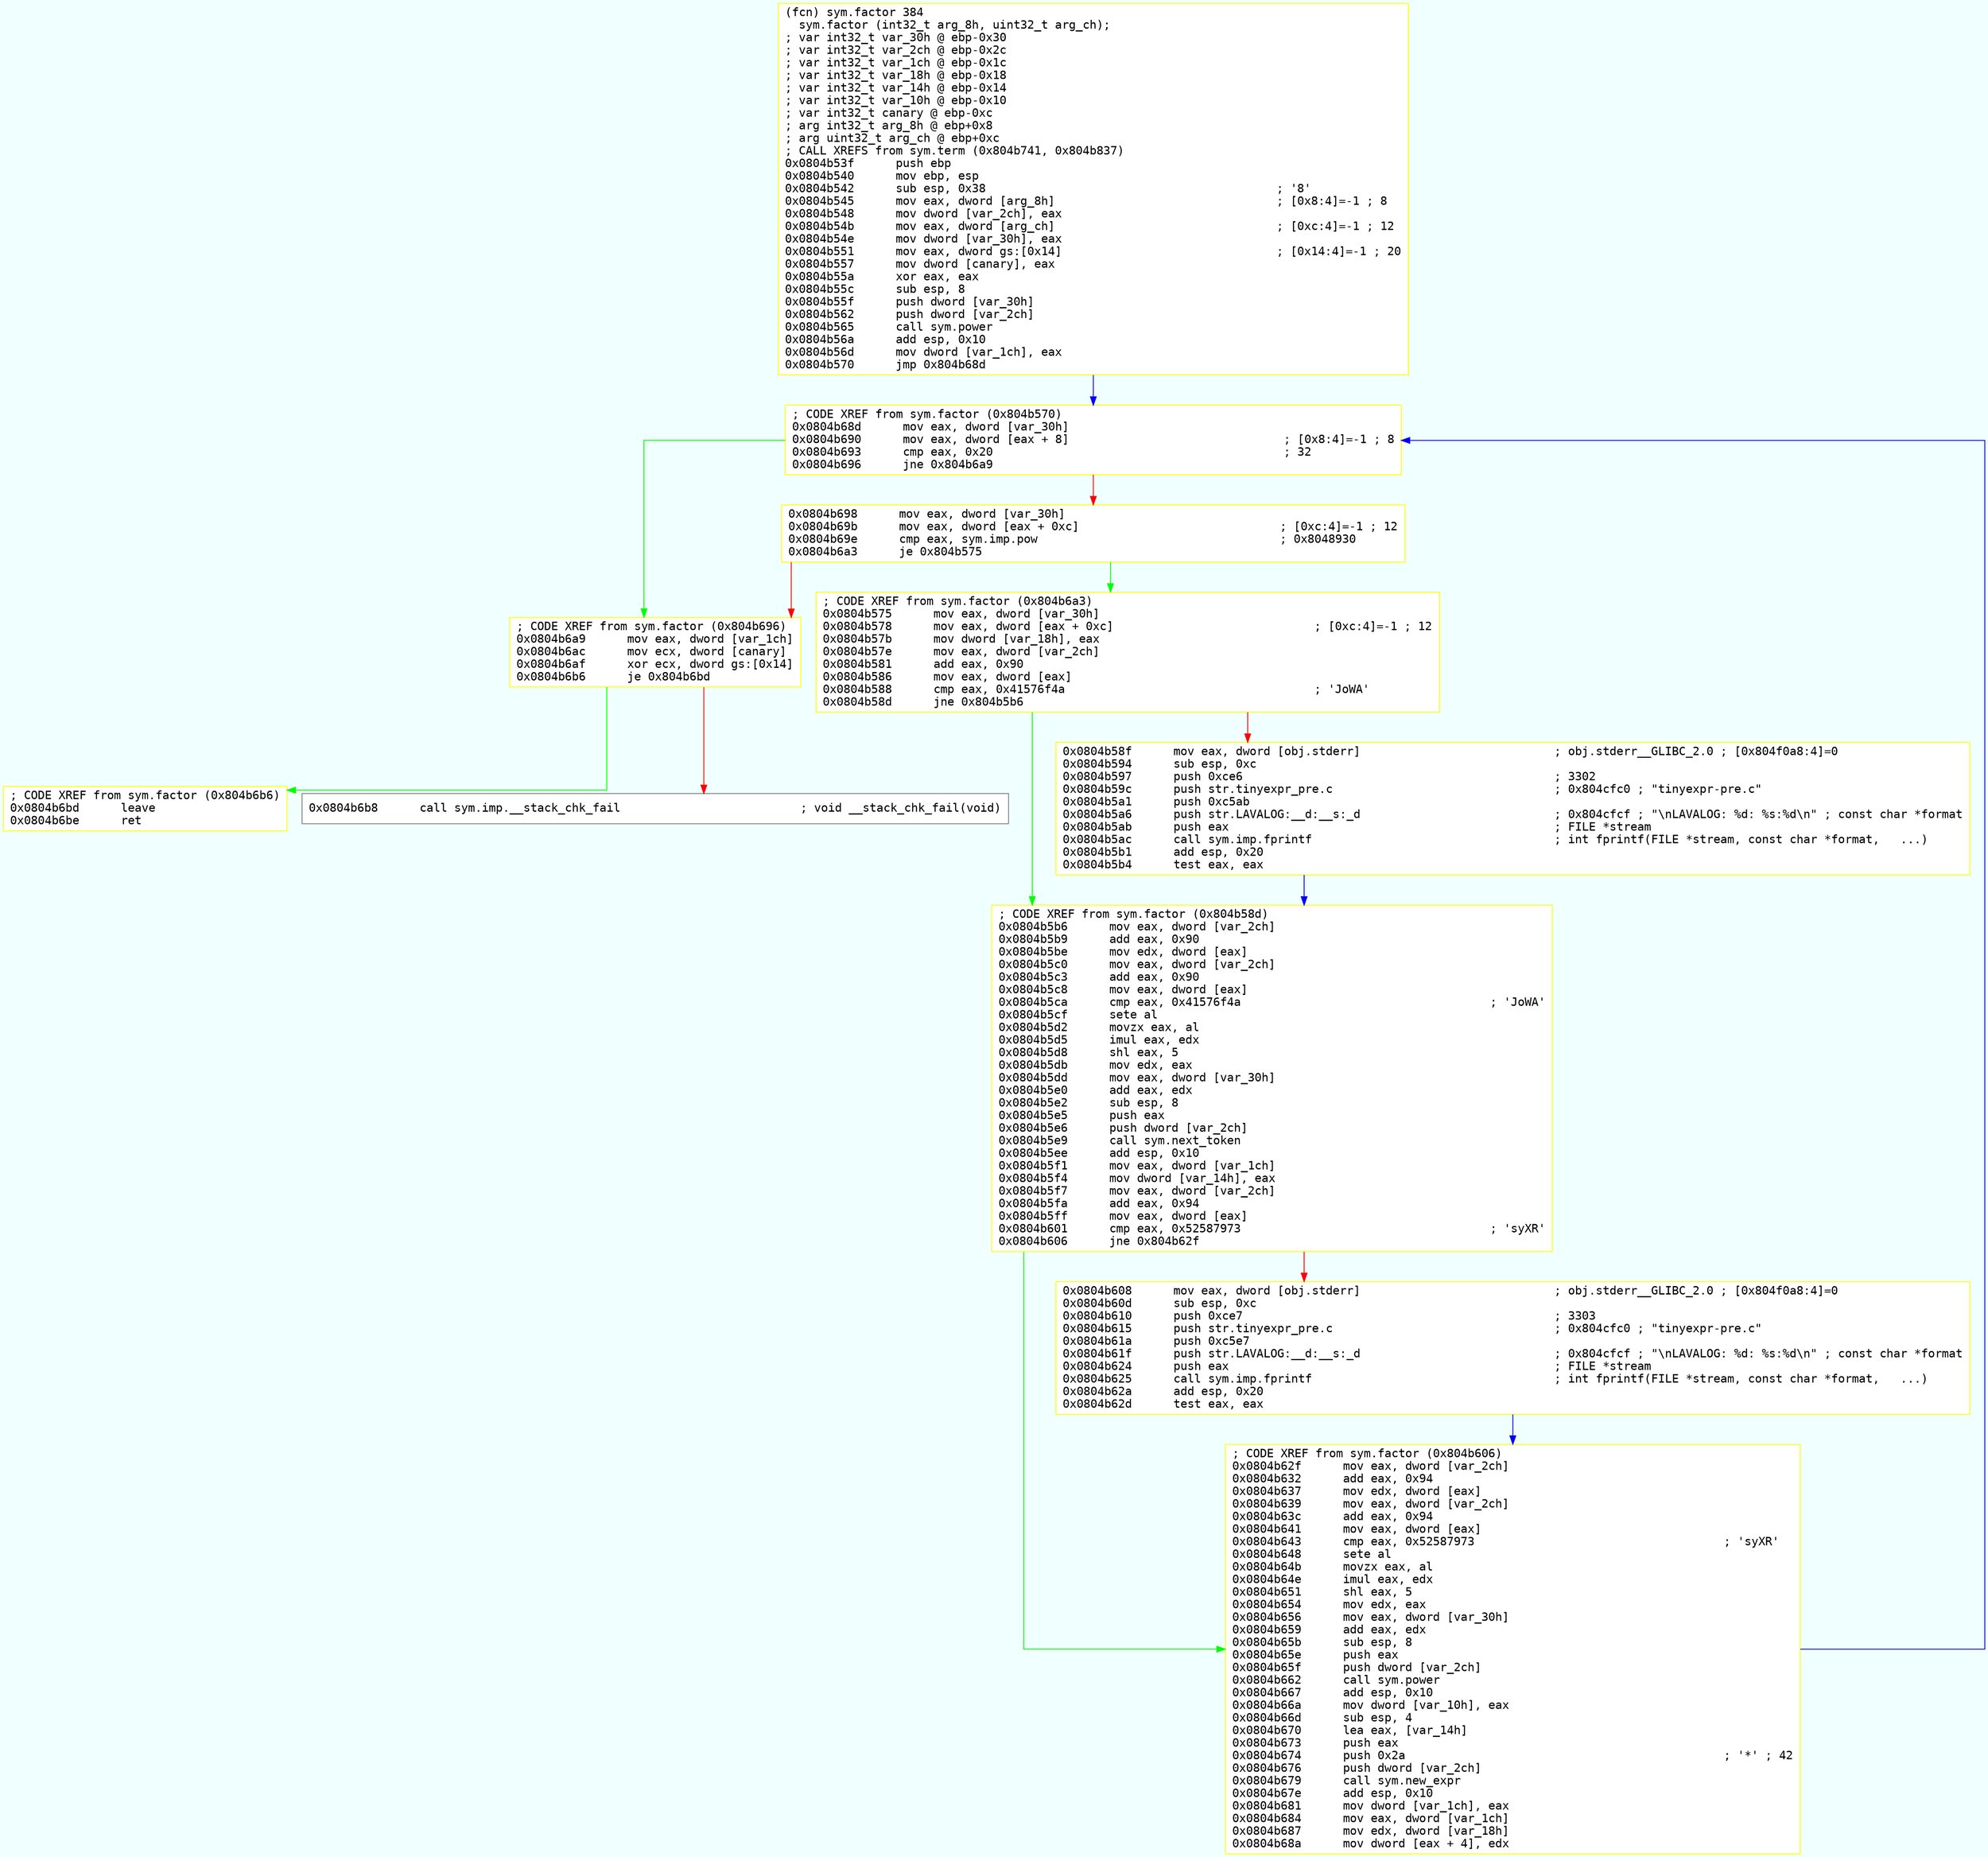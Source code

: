 digraph code {
	graph [bgcolor=azure fontsize=8 fontname="Courier" splines="ortho"];
	node [fillcolor=gray style=filled shape=box];
	edge [arrowhead="normal"];
	"0x0804b53f" -> "0x0804b68d" [color="blue"];
	"0x0804b53f" [URL="sym.factor/0x0804b53f", fillcolor="white",color="yellow", fontname="Courier",label="(fcn) sym.factor 384\l  sym.factor (int32_t arg_8h, uint32_t arg_ch);\l; var int32_t var_30h @ ebp-0x30\l; var int32_t var_2ch @ ebp-0x2c\l; var int32_t var_1ch @ ebp-0x1c\l; var int32_t var_18h @ ebp-0x18\l; var int32_t var_14h @ ebp-0x14\l; var int32_t var_10h @ ebp-0x10\l; var int32_t canary @ ebp-0xc\l; arg int32_t arg_8h @ ebp+0x8\l; arg uint32_t arg_ch @ ebp+0xc\l; CALL XREFS from sym.term (0x804b741, 0x804b837)\l0x0804b53f      push ebp\l0x0804b540      mov ebp, esp\l0x0804b542      sub esp, 0x38                                          ; '8'\l0x0804b545      mov eax, dword [arg_8h]                                ; [0x8:4]=-1 ; 8\l0x0804b548      mov dword [var_2ch], eax\l0x0804b54b      mov eax, dword [arg_ch]                                ; [0xc:4]=-1 ; 12\l0x0804b54e      mov dword [var_30h], eax\l0x0804b551      mov eax, dword gs:[0x14]                               ; [0x14:4]=-1 ; 20\l0x0804b557      mov dword [canary], eax\l0x0804b55a      xor eax, eax\l0x0804b55c      sub esp, 8\l0x0804b55f      push dword [var_30h]\l0x0804b562      push dword [var_2ch]\l0x0804b565      call sym.power\l0x0804b56a      add esp, 0x10\l0x0804b56d      mov dword [var_1ch], eax\l0x0804b570      jmp 0x804b68d\l"]
	"0x0804b575" -> "0x0804b5b6" [color="green"];
	"0x0804b575" -> "0x0804b58f" [color="red"];
	"0x0804b575" [URL="sym.factor/0x0804b575", fillcolor="white",color="yellow", fontname="Courier",label="; CODE XREF from sym.factor (0x804b6a3)\l0x0804b575      mov eax, dword [var_30h]\l0x0804b578      mov eax, dword [eax + 0xc]                             ; [0xc:4]=-1 ; 12\l0x0804b57b      mov dword [var_18h], eax\l0x0804b57e      mov eax, dword [var_2ch]\l0x0804b581      add eax, 0x90\l0x0804b586      mov eax, dword [eax]\l0x0804b588      cmp eax, 0x41576f4a                                    ; 'JoWA'\l0x0804b58d      jne 0x804b5b6\l"]
	"0x0804b58f" -> "0x0804b5b6" [color="blue"];
	"0x0804b58f" [URL="sym.factor/0x0804b58f", fillcolor="white",color="yellow", fontname="Courier",label="0x0804b58f      mov eax, dword [obj.stderr]                            ; obj.stderr__GLIBC_2.0 ; [0x804f0a8:4]=0\l0x0804b594      sub esp, 0xc\l0x0804b597      push 0xce6                                             ; 3302\l0x0804b59c      push str.tinyexpr_pre.c                                ; 0x804cfc0 ; \"tinyexpr-pre.c\"\l0x0804b5a1      push 0xc5ab\l0x0804b5a6      push str.LAVALOG:__d:__s:_d                            ; 0x804cfcf ; \"\\nLAVALOG: %d: %s:%d\\n\" ; const char *format\l0x0804b5ab      push eax                                               ; FILE *stream\l0x0804b5ac      call sym.imp.fprintf                                   ; int fprintf(FILE *stream, const char *format,   ...)\l0x0804b5b1      add esp, 0x20\l0x0804b5b4      test eax, eax\l"]
	"0x0804b5b6" -> "0x0804b62f" [color="green"];
	"0x0804b5b6" -> "0x0804b608" [color="red"];
	"0x0804b5b6" [URL="sym.factor/0x0804b5b6", fillcolor="white",color="yellow", fontname="Courier",label="; CODE XREF from sym.factor (0x804b58d)\l0x0804b5b6      mov eax, dword [var_2ch]\l0x0804b5b9      add eax, 0x90\l0x0804b5be      mov edx, dword [eax]\l0x0804b5c0      mov eax, dword [var_2ch]\l0x0804b5c3      add eax, 0x90\l0x0804b5c8      mov eax, dword [eax]\l0x0804b5ca      cmp eax, 0x41576f4a                                    ; 'JoWA'\l0x0804b5cf      sete al\l0x0804b5d2      movzx eax, al\l0x0804b5d5      imul eax, edx\l0x0804b5d8      shl eax, 5\l0x0804b5db      mov edx, eax\l0x0804b5dd      mov eax, dword [var_30h]\l0x0804b5e0      add eax, edx\l0x0804b5e2      sub esp, 8\l0x0804b5e5      push eax\l0x0804b5e6      push dword [var_2ch]\l0x0804b5e9      call sym.next_token\l0x0804b5ee      add esp, 0x10\l0x0804b5f1      mov eax, dword [var_1ch]\l0x0804b5f4      mov dword [var_14h], eax\l0x0804b5f7      mov eax, dword [var_2ch]\l0x0804b5fa      add eax, 0x94\l0x0804b5ff      mov eax, dword [eax]\l0x0804b601      cmp eax, 0x52587973                                    ; 'syXR'\l0x0804b606      jne 0x804b62f\l"]
	"0x0804b608" -> "0x0804b62f" [color="blue"];
	"0x0804b608" [URL="sym.factor/0x0804b608", fillcolor="white",color="yellow", fontname="Courier",label="0x0804b608      mov eax, dword [obj.stderr]                            ; obj.stderr__GLIBC_2.0 ; [0x804f0a8:4]=0\l0x0804b60d      sub esp, 0xc\l0x0804b610      push 0xce7                                             ; 3303\l0x0804b615      push str.tinyexpr_pre.c                                ; 0x804cfc0 ; \"tinyexpr-pre.c\"\l0x0804b61a      push 0xc5e7\l0x0804b61f      push str.LAVALOG:__d:__s:_d                            ; 0x804cfcf ; \"\\nLAVALOG: %d: %s:%d\\n\" ; const char *format\l0x0804b624      push eax                                               ; FILE *stream\l0x0804b625      call sym.imp.fprintf                                   ; int fprintf(FILE *stream, const char *format,   ...)\l0x0804b62a      add esp, 0x20\l0x0804b62d      test eax, eax\l"]
	"0x0804b62f" -> "0x0804b68d" [color="blue"];
	"0x0804b62f" [URL="sym.factor/0x0804b62f", fillcolor="white",color="yellow", fontname="Courier",label="; CODE XREF from sym.factor (0x804b606)\l0x0804b62f      mov eax, dword [var_2ch]\l0x0804b632      add eax, 0x94\l0x0804b637      mov edx, dword [eax]\l0x0804b639      mov eax, dword [var_2ch]\l0x0804b63c      add eax, 0x94\l0x0804b641      mov eax, dword [eax]\l0x0804b643      cmp eax, 0x52587973                                    ; 'syXR'\l0x0804b648      sete al\l0x0804b64b      movzx eax, al\l0x0804b64e      imul eax, edx\l0x0804b651      shl eax, 5\l0x0804b654      mov edx, eax\l0x0804b656      mov eax, dword [var_30h]\l0x0804b659      add eax, edx\l0x0804b65b      sub esp, 8\l0x0804b65e      push eax\l0x0804b65f      push dword [var_2ch]\l0x0804b662      call sym.power\l0x0804b667      add esp, 0x10\l0x0804b66a      mov dword [var_10h], eax\l0x0804b66d      sub esp, 4\l0x0804b670      lea eax, [var_14h]\l0x0804b673      push eax\l0x0804b674      push 0x2a                                              ; '*' ; 42\l0x0804b676      push dword [var_2ch]\l0x0804b679      call sym.new_expr\l0x0804b67e      add esp, 0x10\l0x0804b681      mov dword [var_1ch], eax\l0x0804b684      mov eax, dword [var_1ch]\l0x0804b687      mov edx, dword [var_18h]\l0x0804b68a      mov dword [eax + 4], edx\l"]
	"0x0804b68d" -> "0x0804b6a9" [color="green"];
	"0x0804b68d" -> "0x0804b698" [color="red"];
	"0x0804b68d" [URL="sym.factor/0x0804b68d", fillcolor="white",color="yellow", fontname="Courier",label="; CODE XREF from sym.factor (0x804b570)\l0x0804b68d      mov eax, dword [var_30h]\l0x0804b690      mov eax, dword [eax + 8]                               ; [0x8:4]=-1 ; 8\l0x0804b693      cmp eax, 0x20                                          ; 32\l0x0804b696      jne 0x804b6a9\l"]
	"0x0804b698" -> "0x0804b575" [color="green"];
	"0x0804b698" -> "0x0804b6a9" [color="red"];
	"0x0804b698" [URL="sym.factor/0x0804b698", fillcolor="white",color="yellow", fontname="Courier",label="0x0804b698      mov eax, dword [var_30h]\l0x0804b69b      mov eax, dword [eax + 0xc]                             ; [0xc:4]=-1 ; 12\l0x0804b69e      cmp eax, sym.imp.pow                                   ; 0x8048930\l0x0804b6a3      je 0x804b575\l"]
	"0x0804b6a9" -> "0x0804b6bd" [color="green"];
	"0x0804b6a9" -> "0x0804b6b8" [color="red"];
	"0x0804b6a9" [URL="sym.factor/0x0804b6a9", fillcolor="white",color="yellow", fontname="Courier",label="; CODE XREF from sym.factor (0x804b696)\l0x0804b6a9      mov eax, dword [var_1ch]\l0x0804b6ac      mov ecx, dword [canary]\l0x0804b6af      xor ecx, dword gs:[0x14]\l0x0804b6b6      je 0x804b6bd\l"]
	"0x0804b6b8" [URL="sym.factor/0x0804b6b8", fillcolor="white",color="#7f7f7f", fontname="Courier",label="0x0804b6b8      call sym.imp.__stack_chk_fail                          ; void __stack_chk_fail(void)\l"]
	"0x0804b6bd" [URL="sym.factor/0x0804b6bd", fillcolor="white",color="yellow", fontname="Courier",label="; CODE XREF from sym.factor (0x804b6b6)\l0x0804b6bd      leave\l0x0804b6be      ret\l"]
}
